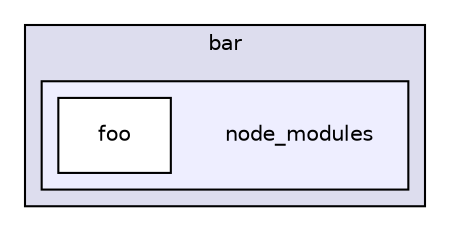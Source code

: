 digraph "gulp-src/node_modules/gulp/node_modules/liftoff/node_modules/resolve/test/resolver/bar/node_modules" {
  compound=true
  node [ fontsize="10", fontname="Helvetica"];
  edge [ labelfontsize="10", labelfontname="Helvetica"];
  subgraph clusterdir_c94bd8757fcf74c2b46f239fbdb6c608 {
    graph [ bgcolor="#ddddee", pencolor="black", label="bar" fontname="Helvetica", fontsize="10", URL="dir_c94bd8757fcf74c2b46f239fbdb6c608.html"]
  subgraph clusterdir_d179845168bf972daff7e5e8ec1debdb {
    graph [ bgcolor="#eeeeff", pencolor="black", label="" URL="dir_d179845168bf972daff7e5e8ec1debdb.html"];
    dir_d179845168bf972daff7e5e8ec1debdb [shape=plaintext label="node_modules"];
    dir_05f17750a497adfa356c47c2bacaf31c [shape=box label="foo" color="black" fillcolor="white" style="filled" URL="dir_05f17750a497adfa356c47c2bacaf31c.html"];
  }
  }
}
